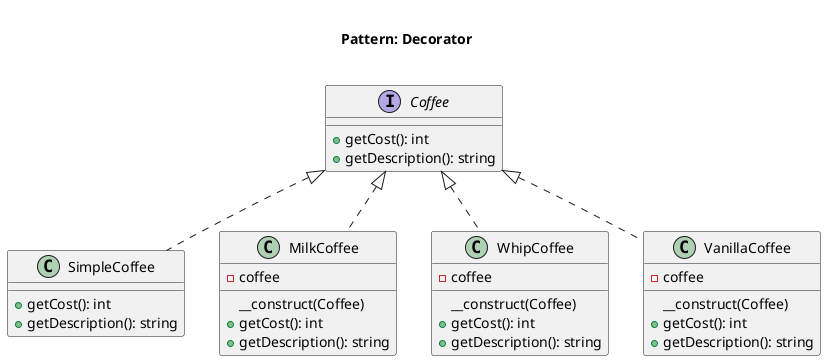 @startuml
    Title <size:20>\nPattern: Decorator\n

    interface Coffee {
        + getCost(): int
        + getDescription(): string
    }

    class SimpleCoffee implements Coffee {
        + getCost(): int
        + getDescription(): string
    }

    class MilkCoffee implements Coffee {
        - coffee
        __construct(Coffee)
        + getCost(): int
        + getDescription(): string
    }

    class WhipCoffee implements Coffee {
        - coffee
        __construct(Coffee)
        + getCost(): int
        + getDescription(): string
    }

    class VanillaCoffee implements Coffee {
        - coffee
        __construct(Coffee)
        + getCost(): int
        + getDescription(): string
    }

@enduml





